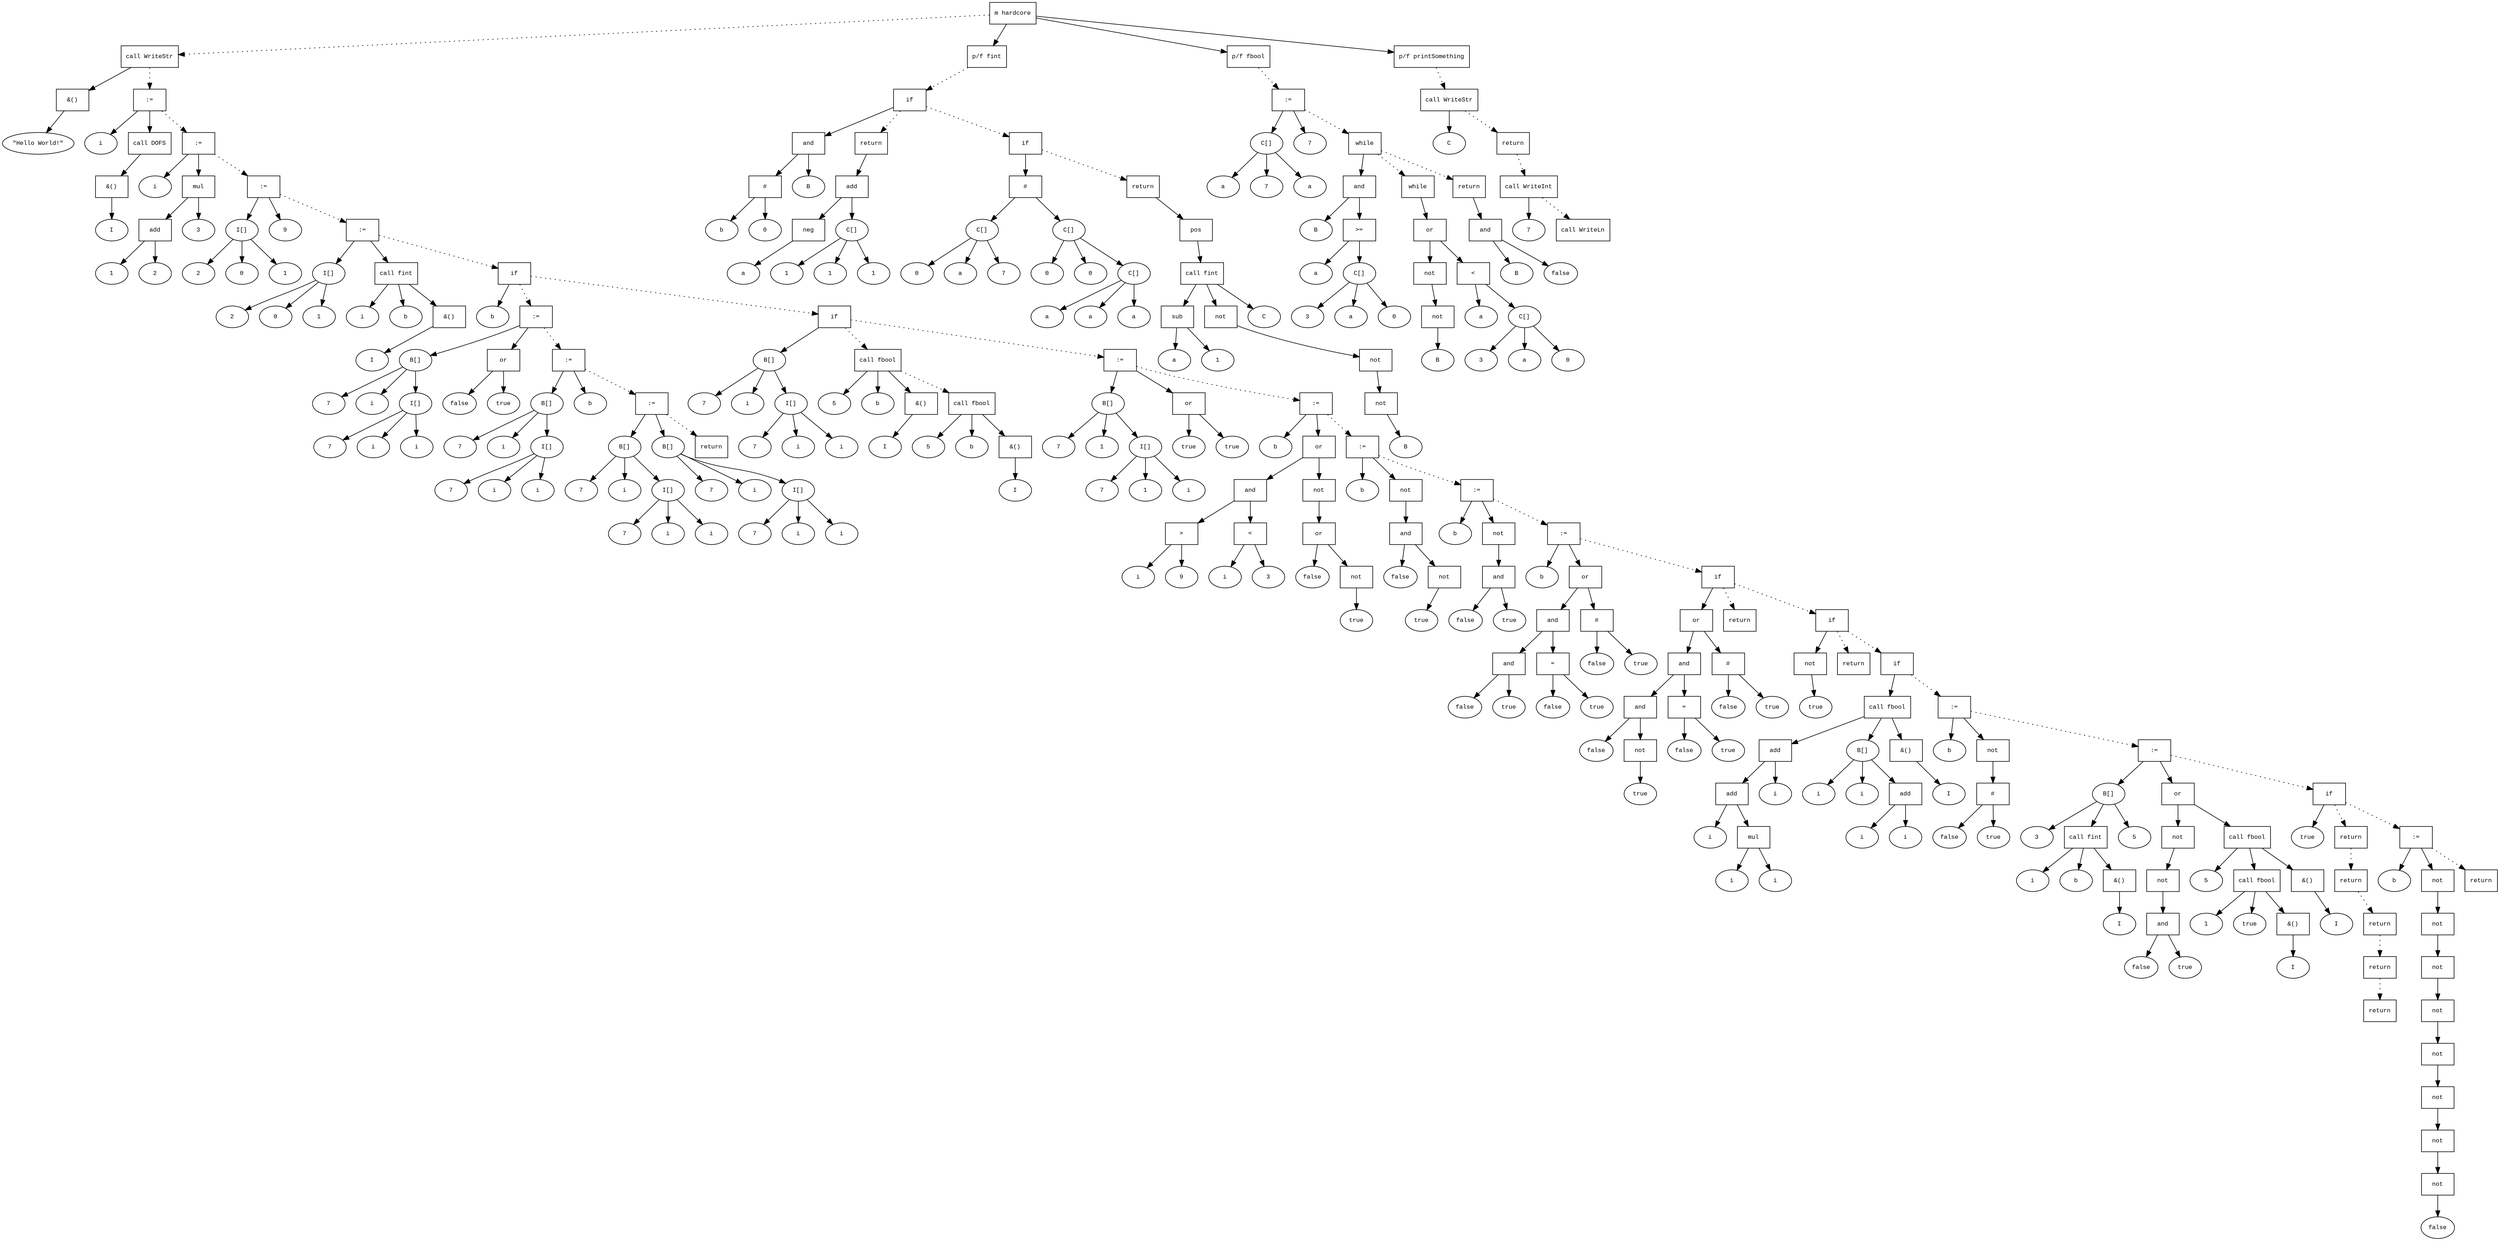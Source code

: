 digraph AST {
  graph [fontname="Times New Roman",fontsize=10];
  node  [fontname="Courier New",fontsize=10];
  edge  [fontname="Times New Roman",fontsize=10];

  node0 [label="m hardcore",shape=box];
  node110 [label="call WriteStr",shape=box];
  node112 [label="&()",shape=box];
  node111 [label="\"Hello World!\"",shape=ellipse];
  node112->node111;
  node110->node112;
  node0 -> node110 [style=dotted];
  node118 [label=":=",shape=box];
  node114 [label="i",shape=ellipse];
  node118->node114;
  node115 [label="call DOFS",shape=box];
  node117 [label="&()",shape=box];
  node116 [label="I",shape=ellipse];
  node117->node116;
  node115->node117;
  node118->node115;
  node110 -> node118 [style=dotted];
  node125 [label=":=",shape=box];
  node119 [label="i",shape=ellipse];
  node125->node119;
  node124 [label="mul",shape=box];
  node122 [label="add",shape=box];
  node120 [label="1",shape=ellipse];
  node122->node120;
  node121 [label="2",shape=ellipse];
  node122->node121;
  node124->node122;
  node123 [label="3",shape=ellipse];
  node124->node123;
  node125->node124;
  node118 -> node125 [style=dotted];
  node131 [label=":=",shape=box];
  node126 [label="I[]",shape=ellipse];
  node127 [label="2",shape=ellipse];
  node126-> node127;
  node128 [label="0",shape=ellipse];
  node126-> node128;
  node129 [label="1",shape=ellipse];
  node126-> node129;
  node131->node126;
  node130 [label="9",shape=ellipse];
  node131->node130;
  node125 -> node131 [style=dotted];
  node141 [label=":=",shape=box];
  node132 [label="I[]",shape=ellipse];
  node133 [label="2",shape=ellipse];
  node132-> node133;
  node134 [label="0",shape=ellipse];
  node132-> node134;
  node135 [label="1",shape=ellipse];
  node132-> node135;
  node141->node132;
  node136 [label="call fint",shape=box];
  node137 [label="i",shape=ellipse];
  node136->node137;
  node138 [label="b",shape=ellipse];
  node136->node138;
  node140 [label="&()",shape=box];
  node139 [label="I",shape=ellipse];
  node140->node139;
  node136->node140;
  node141->node136;
  node131 -> node141 [style=dotted];
  node179 [label="if",shape=box];
  node142 [label="b",shape=ellipse];
  node179->node142;
  node153 [label=":=",shape=box];
  node143 [label="B[]",shape=ellipse];
  node144 [label="7",shape=ellipse];
  node143-> node144;
  node145 [label="i",shape=ellipse];
  node143-> node145;
  node146 [label="I[]",shape=ellipse];
  node147 [label="7",shape=ellipse];
  node146-> node147;
  node148 [label="i",shape=ellipse];
  node146-> node148;
  node149 [label="i",shape=ellipse];
  node146-> node149;
  node143-> node146;
  node153->node143;
  node152 [label="or",shape=box];
  node150 [label="false",shape=ellipse];
  node152->node150;
  node151 [label="true",shape=ellipse];
  node152->node151;
  node153->node152;
  node179 -> node153 [style=dotted];
  node162 [label=":=",shape=box];
  node154 [label="B[]",shape=ellipse];
  node155 [label="7",shape=ellipse];
  node154-> node155;
  node156 [label="i",shape=ellipse];
  node154-> node156;
  node157 [label="I[]",shape=ellipse];
  node158 [label="7",shape=ellipse];
  node157-> node158;
  node159 [label="i",shape=ellipse];
  node157-> node159;
  node160 [label="i",shape=ellipse];
  node157-> node160;
  node154-> node157;
  node162->node154;
  node161 [label="b",shape=ellipse];
  node162->node161;
  node153 -> node162 [style=dotted];
  node177 [label=":=",shape=box];
  node163 [label="B[]",shape=ellipse];
  node164 [label="7",shape=ellipse];
  node163-> node164;
  node165 [label="i",shape=ellipse];
  node163-> node165;
  node166 [label="I[]",shape=ellipse];
  node167 [label="7",shape=ellipse];
  node166-> node167;
  node168 [label="i",shape=ellipse];
  node166-> node168;
  node169 [label="i",shape=ellipse];
  node166-> node169;
  node163-> node166;
  node177->node163;
  node170 [label="B[]",shape=ellipse];
  node171 [label="7",shape=ellipse];
  node170-> node171;
  node172 [label="i",shape=ellipse];
  node170-> node172;
  node173 [label="I[]",shape=ellipse];
  node174 [label="7",shape=ellipse];
  node173-> node174;
  node175 [label="i",shape=ellipse];
  node173-> node175;
  node176 [label="i",shape=ellipse];
  node173-> node176;
  node170-> node173;
  node177->node170;
  node162 -> node177 [style=dotted];
  node178 [label="return",shape=box];
  node177 -> node178 [style=dotted];
  node141 -> node179 [style=dotted];
  node199 [label="if",shape=box];
  node180 [label="B[]",shape=ellipse];
  node181 [label="7",shape=ellipse];
  node180-> node181;
  node182 [label="i",shape=ellipse];
  node180-> node182;
  node183 [label="I[]",shape=ellipse];
  node184 [label="7",shape=ellipse];
  node183-> node184;
  node185 [label="i",shape=ellipse];
  node183-> node185;
  node186 [label="i",shape=ellipse];
  node183-> node186;
  node180-> node183;
  node199->node180;
  node187 [label="call fbool",shape=box];
  node188 [label="5",shape=ellipse];
  node187->node188;
  node189 [label="b",shape=ellipse];
  node187->node189;
  node191 [label="&()",shape=box];
  node190 [label="I",shape=ellipse];
  node191->node190;
  node187->node191;
  node199 -> node187 [style=dotted];
  node193 [label="call fbool",shape=box];
  node194 [label="5",shape=ellipse];
  node193->node194;
  node195 [label="b",shape=ellipse];
  node193->node195;
  node197 [label="&()",shape=box];
  node196 [label="I",shape=ellipse];
  node197->node196;
  node193->node197;
  node187 -> node193 [style=dotted];
  node179 -> node199 [style=dotted];
  node210 [label=":=",shape=box];
  node200 [label="B[]",shape=ellipse];
  node201 [label="7",shape=ellipse];
  node200-> node201;
  node202 [label="1",shape=ellipse];
  node200-> node202;
  node203 [label="I[]",shape=ellipse];
  node204 [label="7",shape=ellipse];
  node203-> node204;
  node205 [label="1",shape=ellipse];
  node203-> node205;
  node206 [label="i",shape=ellipse];
  node203-> node206;
  node200-> node203;
  node210->node200;
  node209 [label="or",shape=box];
  node207 [label="true",shape=ellipse];
  node209->node207;
  node208 [label="true",shape=ellipse];
  node209->node208;
  node210->node209;
  node199 -> node210 [style=dotted];
  node225 [label=":=",shape=box];
  node211 [label="b",shape=ellipse];
  node225->node211;
  node224 [label="or",shape=box];
  node218 [label="and",shape=box];
  node214 [label=">",shape=box];
  node212 [label="i",shape=ellipse];
  node214->node212;
  node213 [label="9",shape=ellipse];
  node214->node213;
  node218->node214;
  node217 [label="<",shape=box];
  node215 [label="i",shape=ellipse];
  node217->node215;
  node216 [label="3",shape=ellipse];
  node217->node216;
  node218->node217;
  node224->node218;
  node223 [label="not",shape=box];
  node222 [label="or",shape=box];
  node219 [label="false",shape=ellipse];
  node222->node219;
  node221 [label="not",shape=box];
  node220 [label="true",shape=ellipse];
  node221->node220;
  node222->node221;
  node223->node222;
  node224->node223;
  node225->node224;
  node210 -> node225 [style=dotted];
  node232 [label=":=",shape=box];
  node226 [label="b",shape=ellipse];
  node232->node226;
  node231 [label="not",shape=box];
  node230 [label="and",shape=box];
  node227 [label="false",shape=ellipse];
  node230->node227;
  node229 [label="not",shape=box];
  node228 [label="true",shape=ellipse];
  node229->node228;
  node230->node229;
  node231->node230;
  node232->node231;
  node225 -> node232 [style=dotted];
  node238 [label=":=",shape=box];
  node233 [label="b",shape=ellipse];
  node238->node233;
  node237 [label="not",shape=box];
  node236 [label="and",shape=box];
  node234 [label="false",shape=ellipse];
  node236->node234;
  node235 [label="true",shape=ellipse];
  node236->node235;
  node237->node236;
  node238->node237;
  node232 -> node238 [style=dotted];
  node251 [label=":=",shape=box];
  node239 [label="b",shape=ellipse];
  node251->node239;
  node250 [label="or",shape=box];
  node246 [label="and",shape=box];
  node242 [label="and",shape=box];
  node240 [label="false",shape=ellipse];
  node242->node240;
  node241 [label="true",shape=ellipse];
  node242->node241;
  node246->node242;
  node245 [label="=",shape=box];
  node243 [label="false",shape=ellipse];
  node245->node243;
  node244 [label="true",shape=ellipse];
  node245->node244;
  node246->node245;
  node250->node246;
  node249 [label="#",shape=box];
  node247 [label="false",shape=ellipse];
  node249->node247;
  node248 [label="true",shape=ellipse];
  node249->node248;
  node250->node249;
  node251->node250;
  node238 -> node251 [style=dotted];
  node265 [label="if",shape=box];
  node263 [label="or",shape=box];
  node259 [label="and",shape=box];
  node255 [label="and",shape=box];
  node252 [label="false",shape=ellipse];
  node255->node252;
  node254 [label="not",shape=box];
  node253 [label="true",shape=ellipse];
  node254->node253;
  node255->node254;
  node259->node255;
  node258 [label="=",shape=box];
  node256 [label="false",shape=ellipse];
  node258->node256;
  node257 [label="true",shape=ellipse];
  node258->node257;
  node259->node258;
  node263->node259;
  node262 [label="#",shape=box];
  node260 [label="false",shape=ellipse];
  node262->node260;
  node261 [label="true",shape=ellipse];
  node262->node261;
  node263->node262;
  node265->node263;
  node264 [label="return",shape=box];
  node265 -> node264 [style=dotted];
  node251 -> node265 [style=dotted];
  node269 [label="if",shape=box];
  node267 [label="not",shape=box];
  node266 [label="true",shape=ellipse];
  node267->node266;
  node269->node267;
  node268 [label="return",shape=box];
  node269 -> node268 [style=dotted];
  node265 -> node269 [style=dotted];
  node286 [label="if",shape=box];
  node270 [label="call fbool",shape=box];
  node277 [label="add",shape=box];
  node275 [label="add",shape=box];
  node271 [label="i",shape=ellipse];
  node275->node271;
  node274 [label="mul",shape=box];
  node272 [label="i",shape=ellipse];
  node274->node272;
  node273 [label="i",shape=ellipse];
  node274->node273;
  node275->node274;
  node277->node275;
  node276 [label="i",shape=ellipse];
  node277->node276;
  node270->node277;
  node278 [label="B[]",shape=ellipse];
  node279 [label="i",shape=ellipse];
  node278-> node279;
  node280 [label="i",shape=ellipse];
  node278-> node280;
  node283 [label="add",shape=box];
  node281 [label="i",shape=ellipse];
  node283->node281;
  node282 [label="i",shape=ellipse];
  node283->node282;
  node278-> node283;
  node270->node278;
  node285 [label="&()",shape=box];
  node284 [label="I",shape=ellipse];
  node285->node284;
  node270->node285;
  node286->node270;
  node269 -> node286 [style=dotted];
  node292 [label=":=",shape=box];
  node287 [label="b",shape=ellipse];
  node292->node287;
  node291 [label="not",shape=box];
  node290 [label="#",shape=box];
  node288 [label="false",shape=ellipse];
  node290->node288;
  node289 [label="true",shape=ellipse];
  node290->node289;
  node291->node290;
  node292->node291;
  node286 -> node292 [style=dotted];
  node316 [label=":=",shape=box];
  node293 [label="B[]",shape=ellipse];
  node294 [label="3",shape=ellipse];
  node293-> node294;
  node295 [label="call fint",shape=box];
  node296 [label="i",shape=ellipse];
  node295->node296;
  node297 [label="b",shape=ellipse];
  node295->node297;
  node299 [label="&()",shape=box];
  node298 [label="I",shape=ellipse];
  node299->node298;
  node295->node299;
  node293-> node295;
  node300 [label="5",shape=ellipse];
  node293-> node300;
  node316->node293;
  node315 [label="or",shape=box];
  node305 [label="not",shape=box];
  node304 [label="not",shape=box];
  node303 [label="and",shape=box];
  node301 [label="false",shape=ellipse];
  node303->node301;
  node302 [label="true",shape=ellipse];
  node303->node302;
  node304->node303;
  node305->node304;
  node315->node305;
  node306 [label="call fbool",shape=box];
  node307 [label="5",shape=ellipse];
  node306->node307;
  node308 [label="call fbool",shape=box];
  node309 [label="1",shape=ellipse];
  node308->node309;
  node310 [label="true",shape=ellipse];
  node308->node310;
  node312 [label="&()",shape=box];
  node311 [label="I",shape=ellipse];
  node312->node311;
  node308->node312;
  node306->node308;
  node314 [label="&()",shape=box];
  node313 [label="I",shape=ellipse];
  node314->node313;
  node306->node314;
  node315->node306;
  node316->node315;
  node292 -> node316 [style=dotted];
  node323 [label="if",shape=box];
  node317 [label="true",shape=ellipse];
  node323->node317;
  node318 [label="return",shape=box];
  node323 -> node318 [style=dotted];
  node319 [label="return",shape=box];
  node318 -> node319 [style=dotted];
  node320 [label="return",shape=box];
  node319 -> node320 [style=dotted];
  node321 [label="return",shape=box];
  node320 -> node321 [style=dotted];
  node322 [label="return",shape=box];
  node321 -> node322 [style=dotted];
  node316 -> node323 [style=dotted];
  node334 [label=":=",shape=box];
  node324 [label="b",shape=ellipse];
  node334->node324;
  node333 [label="not",shape=box];
  node332 [label="not",shape=box];
  node331 [label="not",shape=box];
  node330 [label="not",shape=box];
  node329 [label="not",shape=box];
  node328 [label="not",shape=box];
  node327 [label="not",shape=box];
  node326 [label="not",shape=box];
  node325 [label="false",shape=ellipse];
  node326->node325;
  node327->node326;
  node328->node327;
  node329->node328;
  node330->node329;
  node331->node330;
  node332->node331;
  node333->node332;
  node334->node333;
  node323 -> node334 [style=dotted];
  node335 [label="return",shape=box];
  node334 -> node335 [style=dotted];
  node13 [label="p/f fint",shape=box];
  node59 [label="if",shape=box];
  node26 [label="and",shape=box];
  node24 [label="#",shape=box];
  node22 [label="b",shape=ellipse];
  node24->node22;
  node23 [label="0",shape=ellipse];
  node24->node23;
  node26->node24;
  node25 [label="B",shape=ellipse];
  node26->node25;
  node59->node26;
  node34 [label="return",shape=box];
  node33 [label="add",shape=box];
  node28 [label="neg",shape=box];
  node27 [label="a",shape=ellipse];
  node28->node27;
  node33->node28;
  node29 [label="C[]",shape=ellipse];
  node30 [label="1",shape=ellipse];
  node29-> node30;
  node31 [label="1",shape=ellipse];
  node29-> node31;
  node32 [label="1",shape=ellipse];
  node29-> node32;
  node33->node29;
  node34->node33;
  node59 -> node34 [style=dotted];
  node58 [label="if",shape=box];
  node46 [label="#",shape=box];
  node35 [label="C[]",shape=ellipse];
  node36 [label="0",shape=ellipse];
  node35-> node36;
  node37 [label="a",shape=ellipse];
  node35-> node37;
  node38 [label="7",shape=ellipse];
  node35-> node38;
  node46->node35;
  node39 [label="C[]",shape=ellipse];
  node40 [label="0",shape=ellipse];
  node39-> node40;
  node41 [label="0",shape=ellipse];
  node39-> node41;
  node42 [label="C[]",shape=ellipse];
  node43 [label="a",shape=ellipse];
  node42-> node43;
  node44 [label="a",shape=ellipse];
  node42-> node44;
  node45 [label="a",shape=ellipse];
  node42-> node45;
  node39-> node42;
  node46->node39;
  node58->node46;
  node57 [label="return",shape=box];
  node56 [label="pos",shape=box];
  node47 [label="call fint",shape=box];
  node50 [label="sub",shape=box];
  node48 [label="a",shape=ellipse];
  node50->node48;
  node49 [label="1",shape=ellipse];
  node50->node49;
  node47->node50;
  node54 [label="not",shape=box];
  node53 [label="not",shape=box];
  node52 [label="not",shape=box];
  node51 [label="B",shape=ellipse];
  node52->node51;
  node53->node52;
  node54->node53;
  node47->node54;
  node55 [label="C",shape=ellipse];
  node47->node55;
  node56->node47;
  node57->node56;
  node58 -> node57 [style=dotted];
  node59 -> node58 [style=dotted];
  node13 -> node59 [style=dotted];
  node0 -> node13;
  node60 [label="p/f fbool",shape=box];
  node73 [label=":=",shape=box];
  node68 [label="C[]",shape=ellipse];
  node69 [label="a",shape=ellipse];
  node68-> node69;
  node70 [label="7",shape=ellipse];
  node68-> node70;
  node71 [label="a",shape=ellipse];
  node68-> node71;
  node73->node68;
  node72 [label="7",shape=ellipse];
  node73->node72;
  node60 -> node73 [style=dotted];
  node93 [label="while",shape=box];
  node81 [label="and",shape=box];
  node74 [label="B",shape=ellipse];
  node81->node74;
  node80 [label=">=",shape=box];
  node75 [label="a",shape=ellipse];
  node80->node75;
  node76 [label="C[]",shape=ellipse];
  node77 [label="3",shape=ellipse];
  node76-> node77;
  node78 [label="a",shape=ellipse];
  node76-> node78;
  node79 [label="0",shape=ellipse];
  node76-> node79;
  node80->node76;
  node81->node80;
  node93->node81;
  node92 [label="while",shape=box];
  node91 [label="or",shape=box];
  node84 [label="not",shape=box];
  node83 [label="not",shape=box];
  node82 [label="B",shape=ellipse];
  node83->node82;
  node84->node83;
  node91->node84;
  node90 [label="<",shape=box];
  node85 [label="a",shape=ellipse];
  node90->node85;
  node86 [label="C[]",shape=ellipse];
  node87 [label="3",shape=ellipse];
  node86-> node87;
  node88 [label="a",shape=ellipse];
  node86-> node88;
  node89 [label="0",shape=ellipse];
  node86-> node89;
  node90->node86;
  node91->node90;
  node92->node91;
  node93 -> node92 [style=dotted];
  node73 -> node93 [style=dotted];
  node97 [label="return",shape=box];
  node96 [label="and",shape=box];
  node94 [label="B",shape=ellipse];
  node96->node94;
  node95 [label="false",shape=ellipse];
  node96->node95;
  node97->node96;
  node93 -> node97 [style=dotted];
  node0 -> node60;
  node98 [label="p/f printSomething",shape=box];
  node101 [label="call WriteStr",shape=box];
  node102 [label="C",shape=ellipse];
  node101->node102;
  node98 -> node101 [style=dotted];
  node104 [label="return",shape=box];
  node101 -> node104 [style=dotted];
  node105 [label="call WriteInt",shape=box];
  node106 [label="7",shape=ellipse];
  node105->node106;
  node104 -> node105 [style=dotted];
  node108 [label="call WriteLn",shape=box];
  node105 -> node108 [style=dotted];
  node0 -> node98;
}
